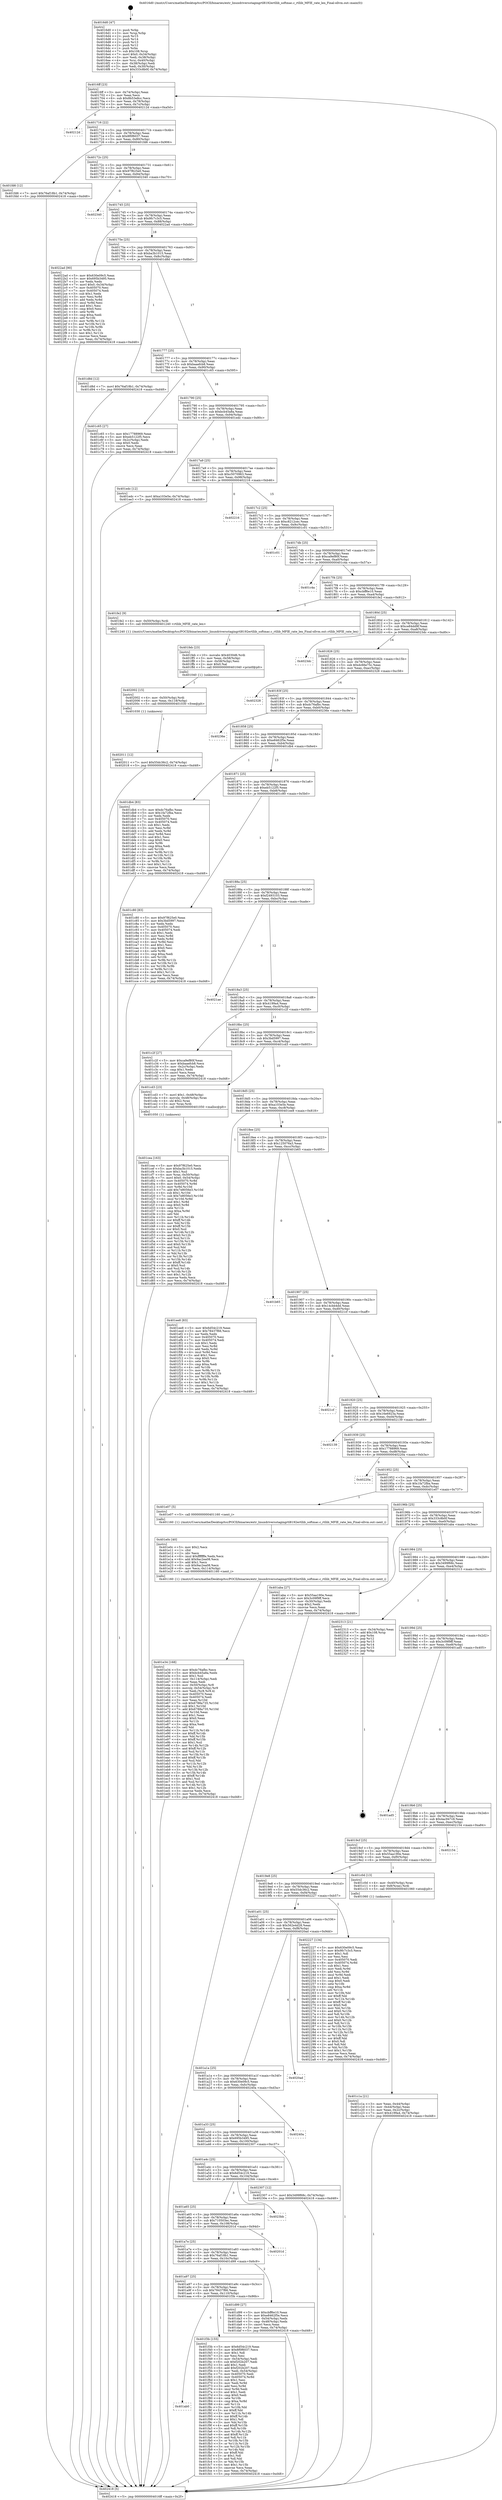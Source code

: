 digraph "0x4016d0" {
  label = "0x4016d0 (/mnt/c/Users/mathe/Desktop/tcc/POCII/binaries/extr_linuxdriversstagingrtl8192ertllib_softmac.c_rtllib_MFIE_rate_len_Final-ollvm.out::main(0))"
  labelloc = "t"
  node[shape=record]

  Entry [label="",width=0.3,height=0.3,shape=circle,fillcolor=black,style=filled]
  "0x4016ff" [label="{
     0x4016ff [23]\l
     | [instrs]\l
     &nbsp;&nbsp;0x4016ff \<+3\>: mov -0x74(%rbp),%eax\l
     &nbsp;&nbsp;0x401702 \<+2\>: mov %eax,%ecx\l
     &nbsp;&nbsp;0x401704 \<+6\>: sub $0x8b53e8cc,%ecx\l
     &nbsp;&nbsp;0x40170a \<+3\>: mov %eax,-0x78(%rbp)\l
     &nbsp;&nbsp;0x40170d \<+3\>: mov %ecx,-0x7c(%rbp)\l
     &nbsp;&nbsp;0x401710 \<+6\>: je 000000000040212d \<main+0xa5d\>\l
  }"]
  "0x40212d" [label="{
     0x40212d\l
  }", style=dashed]
  "0x401716" [label="{
     0x401716 [22]\l
     | [instrs]\l
     &nbsp;&nbsp;0x401716 \<+5\>: jmp 000000000040171b \<main+0x4b\>\l
     &nbsp;&nbsp;0x40171b \<+3\>: mov -0x78(%rbp),%eax\l
     &nbsp;&nbsp;0x40171e \<+5\>: sub $0x8f0f6037,%eax\l
     &nbsp;&nbsp;0x401723 \<+3\>: mov %eax,-0x80(%rbp)\l
     &nbsp;&nbsp;0x401726 \<+6\>: je 0000000000401fd6 \<main+0x906\>\l
  }"]
  Exit [label="",width=0.3,height=0.3,shape=circle,fillcolor=black,style=filled,peripheries=2]
  "0x401fd6" [label="{
     0x401fd6 [12]\l
     | [instrs]\l
     &nbsp;&nbsp;0x401fd6 \<+7\>: movl $0x76af18b1,-0x74(%rbp)\l
     &nbsp;&nbsp;0x401fdd \<+5\>: jmp 0000000000402418 \<main+0xd48\>\l
  }"]
  "0x40172c" [label="{
     0x40172c [25]\l
     | [instrs]\l
     &nbsp;&nbsp;0x40172c \<+5\>: jmp 0000000000401731 \<main+0x61\>\l
     &nbsp;&nbsp;0x401731 \<+3\>: mov -0x78(%rbp),%eax\l
     &nbsp;&nbsp;0x401734 \<+5\>: sub $0x97f625e0,%eax\l
     &nbsp;&nbsp;0x401739 \<+6\>: mov %eax,-0x84(%rbp)\l
     &nbsp;&nbsp;0x40173f \<+6\>: je 0000000000402340 \<main+0xc70\>\l
  }"]
  "0x402011" [label="{
     0x402011 [12]\l
     | [instrs]\l
     &nbsp;&nbsp;0x402011 \<+7\>: movl $0x55dc36c2,-0x74(%rbp)\l
     &nbsp;&nbsp;0x402018 \<+5\>: jmp 0000000000402418 \<main+0xd48\>\l
  }"]
  "0x402340" [label="{
     0x402340\l
  }", style=dashed]
  "0x401745" [label="{
     0x401745 [25]\l
     | [instrs]\l
     &nbsp;&nbsp;0x401745 \<+5\>: jmp 000000000040174a \<main+0x7a\>\l
     &nbsp;&nbsp;0x40174a \<+3\>: mov -0x78(%rbp),%eax\l
     &nbsp;&nbsp;0x40174d \<+5\>: sub $0x9fc7c3c5,%eax\l
     &nbsp;&nbsp;0x401752 \<+6\>: mov %eax,-0x88(%rbp)\l
     &nbsp;&nbsp;0x401758 \<+6\>: je 00000000004022ad \<main+0xbdd\>\l
  }"]
  "0x402002" [label="{
     0x402002 [15]\l
     | [instrs]\l
     &nbsp;&nbsp;0x402002 \<+4\>: mov -0x50(%rbp),%rdi\l
     &nbsp;&nbsp;0x402006 \<+6\>: mov %eax,-0x118(%rbp)\l
     &nbsp;&nbsp;0x40200c \<+5\>: call 0000000000401030 \<free@plt\>\l
     | [calls]\l
     &nbsp;&nbsp;0x401030 \{1\} (unknown)\l
  }"]
  "0x4022ad" [label="{
     0x4022ad [90]\l
     | [instrs]\l
     &nbsp;&nbsp;0x4022ad \<+5\>: mov $0x630e09c5,%eax\l
     &nbsp;&nbsp;0x4022b2 \<+5\>: mov $0x695b3495,%ecx\l
     &nbsp;&nbsp;0x4022b7 \<+2\>: xor %edx,%edx\l
     &nbsp;&nbsp;0x4022b9 \<+7\>: movl $0x0,-0x34(%rbp)\l
     &nbsp;&nbsp;0x4022c0 \<+7\>: mov 0x405070,%esi\l
     &nbsp;&nbsp;0x4022c7 \<+7\>: mov 0x405074,%edi\l
     &nbsp;&nbsp;0x4022ce \<+3\>: sub $0x1,%edx\l
     &nbsp;&nbsp;0x4022d1 \<+3\>: mov %esi,%r8d\l
     &nbsp;&nbsp;0x4022d4 \<+3\>: add %edx,%r8d\l
     &nbsp;&nbsp;0x4022d7 \<+4\>: imul %r8d,%esi\l
     &nbsp;&nbsp;0x4022db \<+3\>: and $0x1,%esi\l
     &nbsp;&nbsp;0x4022de \<+3\>: cmp $0x0,%esi\l
     &nbsp;&nbsp;0x4022e1 \<+4\>: sete %r9b\l
     &nbsp;&nbsp;0x4022e5 \<+3\>: cmp $0xa,%edi\l
     &nbsp;&nbsp;0x4022e8 \<+4\>: setl %r10b\l
     &nbsp;&nbsp;0x4022ec \<+3\>: mov %r9b,%r11b\l
     &nbsp;&nbsp;0x4022ef \<+3\>: and %r10b,%r11b\l
     &nbsp;&nbsp;0x4022f2 \<+3\>: xor %r10b,%r9b\l
     &nbsp;&nbsp;0x4022f5 \<+3\>: or %r9b,%r11b\l
     &nbsp;&nbsp;0x4022f8 \<+4\>: test $0x1,%r11b\l
     &nbsp;&nbsp;0x4022fc \<+3\>: cmovne %ecx,%eax\l
     &nbsp;&nbsp;0x4022ff \<+3\>: mov %eax,-0x74(%rbp)\l
     &nbsp;&nbsp;0x402302 \<+5\>: jmp 0000000000402418 \<main+0xd48\>\l
  }"]
  "0x40175e" [label="{
     0x40175e [25]\l
     | [instrs]\l
     &nbsp;&nbsp;0x40175e \<+5\>: jmp 0000000000401763 \<main+0x93\>\l
     &nbsp;&nbsp;0x401763 \<+3\>: mov -0x78(%rbp),%eax\l
     &nbsp;&nbsp;0x401766 \<+5\>: sub $0xba3b1015,%eax\l
     &nbsp;&nbsp;0x40176b \<+6\>: mov %eax,-0x8c(%rbp)\l
     &nbsp;&nbsp;0x401771 \<+6\>: je 0000000000401d8d \<main+0x6bd\>\l
  }"]
  "0x401feb" [label="{
     0x401feb [23]\l
     | [instrs]\l
     &nbsp;&nbsp;0x401feb \<+10\>: movabs $0x4030d6,%rdi\l
     &nbsp;&nbsp;0x401ff5 \<+3\>: mov %eax,-0x58(%rbp)\l
     &nbsp;&nbsp;0x401ff8 \<+3\>: mov -0x58(%rbp),%esi\l
     &nbsp;&nbsp;0x401ffb \<+2\>: mov $0x0,%al\l
     &nbsp;&nbsp;0x401ffd \<+5\>: call 0000000000401040 \<printf@plt\>\l
     | [calls]\l
     &nbsp;&nbsp;0x401040 \{1\} (unknown)\l
  }"]
  "0x401d8d" [label="{
     0x401d8d [12]\l
     | [instrs]\l
     &nbsp;&nbsp;0x401d8d \<+7\>: movl $0x76af18b1,-0x74(%rbp)\l
     &nbsp;&nbsp;0x401d94 \<+5\>: jmp 0000000000402418 \<main+0xd48\>\l
  }"]
  "0x401777" [label="{
     0x401777 [25]\l
     | [instrs]\l
     &nbsp;&nbsp;0x401777 \<+5\>: jmp 000000000040177c \<main+0xac\>\l
     &nbsp;&nbsp;0x40177c \<+3\>: mov -0x78(%rbp),%eax\l
     &nbsp;&nbsp;0x40177f \<+5\>: sub $0xbaaefcb8,%eax\l
     &nbsp;&nbsp;0x401784 \<+6\>: mov %eax,-0x90(%rbp)\l
     &nbsp;&nbsp;0x40178a \<+6\>: je 0000000000401c65 \<main+0x595\>\l
  }"]
  "0x401ab0" [label="{
     0x401ab0\l
  }", style=dashed]
  "0x401c65" [label="{
     0x401c65 [27]\l
     | [instrs]\l
     &nbsp;&nbsp;0x401c65 \<+5\>: mov $0x17788969,%eax\l
     &nbsp;&nbsp;0x401c6a \<+5\>: mov $0xeb5122f5,%ecx\l
     &nbsp;&nbsp;0x401c6f \<+3\>: mov -0x2c(%rbp),%edx\l
     &nbsp;&nbsp;0x401c72 \<+3\>: cmp $0x0,%edx\l
     &nbsp;&nbsp;0x401c75 \<+3\>: cmove %ecx,%eax\l
     &nbsp;&nbsp;0x401c78 \<+3\>: mov %eax,-0x74(%rbp)\l
     &nbsp;&nbsp;0x401c7b \<+5\>: jmp 0000000000402418 \<main+0xd48\>\l
  }"]
  "0x401790" [label="{
     0x401790 [25]\l
     | [instrs]\l
     &nbsp;&nbsp;0x401790 \<+5\>: jmp 0000000000401795 \<main+0xc5\>\l
     &nbsp;&nbsp;0x401795 \<+3\>: mov -0x78(%rbp),%eax\l
     &nbsp;&nbsp;0x401798 \<+5\>: sub $0xbcb45a8a,%eax\l
     &nbsp;&nbsp;0x40179d \<+6\>: mov %eax,-0x94(%rbp)\l
     &nbsp;&nbsp;0x4017a3 \<+6\>: je 0000000000401edc \<main+0x80c\>\l
  }"]
  "0x401f3b" [label="{
     0x401f3b [155]\l
     | [instrs]\l
     &nbsp;&nbsp;0x401f3b \<+5\>: mov $0x6d54c219,%eax\l
     &nbsp;&nbsp;0x401f40 \<+5\>: mov $0x8f0f6037,%ecx\l
     &nbsp;&nbsp;0x401f45 \<+2\>: mov $0x1,%dl\l
     &nbsp;&nbsp;0x401f47 \<+2\>: xor %esi,%esi\l
     &nbsp;&nbsp;0x401f49 \<+3\>: mov -0x54(%rbp),%edi\l
     &nbsp;&nbsp;0x401f4c \<+6\>: sub $0xf202b207,%edi\l
     &nbsp;&nbsp;0x401f52 \<+3\>: add $0x1,%edi\l
     &nbsp;&nbsp;0x401f55 \<+6\>: add $0xf202b207,%edi\l
     &nbsp;&nbsp;0x401f5b \<+3\>: mov %edi,-0x54(%rbp)\l
     &nbsp;&nbsp;0x401f5e \<+7\>: mov 0x405070,%edi\l
     &nbsp;&nbsp;0x401f65 \<+8\>: mov 0x405074,%r8d\l
     &nbsp;&nbsp;0x401f6d \<+3\>: sub $0x1,%esi\l
     &nbsp;&nbsp;0x401f70 \<+3\>: mov %edi,%r9d\l
     &nbsp;&nbsp;0x401f73 \<+3\>: add %esi,%r9d\l
     &nbsp;&nbsp;0x401f76 \<+4\>: imul %r9d,%edi\l
     &nbsp;&nbsp;0x401f7a \<+3\>: and $0x1,%edi\l
     &nbsp;&nbsp;0x401f7d \<+3\>: cmp $0x0,%edi\l
     &nbsp;&nbsp;0x401f80 \<+4\>: sete %r10b\l
     &nbsp;&nbsp;0x401f84 \<+4\>: cmp $0xa,%r8d\l
     &nbsp;&nbsp;0x401f88 \<+4\>: setl %r11b\l
     &nbsp;&nbsp;0x401f8c \<+3\>: mov %r10b,%bl\l
     &nbsp;&nbsp;0x401f8f \<+3\>: xor $0xff,%bl\l
     &nbsp;&nbsp;0x401f92 \<+3\>: mov %r11b,%r14b\l
     &nbsp;&nbsp;0x401f95 \<+4\>: xor $0xff,%r14b\l
     &nbsp;&nbsp;0x401f99 \<+3\>: xor $0x1,%dl\l
     &nbsp;&nbsp;0x401f9c \<+3\>: mov %bl,%r15b\l
     &nbsp;&nbsp;0x401f9f \<+4\>: and $0xff,%r15b\l
     &nbsp;&nbsp;0x401fa3 \<+3\>: and %dl,%r10b\l
     &nbsp;&nbsp;0x401fa6 \<+3\>: mov %r14b,%r12b\l
     &nbsp;&nbsp;0x401fa9 \<+4\>: and $0xff,%r12b\l
     &nbsp;&nbsp;0x401fad \<+3\>: and %dl,%r11b\l
     &nbsp;&nbsp;0x401fb0 \<+3\>: or %r10b,%r15b\l
     &nbsp;&nbsp;0x401fb3 \<+3\>: or %r11b,%r12b\l
     &nbsp;&nbsp;0x401fb6 \<+3\>: xor %r12b,%r15b\l
     &nbsp;&nbsp;0x401fb9 \<+3\>: or %r14b,%bl\l
     &nbsp;&nbsp;0x401fbc \<+3\>: xor $0xff,%bl\l
     &nbsp;&nbsp;0x401fbf \<+3\>: or $0x1,%dl\l
     &nbsp;&nbsp;0x401fc2 \<+2\>: and %dl,%bl\l
     &nbsp;&nbsp;0x401fc4 \<+3\>: or %bl,%r15b\l
     &nbsp;&nbsp;0x401fc7 \<+4\>: test $0x1,%r15b\l
     &nbsp;&nbsp;0x401fcb \<+3\>: cmovne %ecx,%eax\l
     &nbsp;&nbsp;0x401fce \<+3\>: mov %eax,-0x74(%rbp)\l
     &nbsp;&nbsp;0x401fd1 \<+5\>: jmp 0000000000402418 \<main+0xd48\>\l
  }"]
  "0x401edc" [label="{
     0x401edc [12]\l
     | [instrs]\l
     &nbsp;&nbsp;0x401edc \<+7\>: movl $0xa103e5e,-0x74(%rbp)\l
     &nbsp;&nbsp;0x401ee3 \<+5\>: jmp 0000000000402418 \<main+0xd48\>\l
  }"]
  "0x4017a9" [label="{
     0x4017a9 [25]\l
     | [instrs]\l
     &nbsp;&nbsp;0x4017a9 \<+5\>: jmp 00000000004017ae \<main+0xde\>\l
     &nbsp;&nbsp;0x4017ae \<+3\>: mov -0x78(%rbp),%eax\l
     &nbsp;&nbsp;0x4017b1 \<+5\>: sub $0xc5070963,%eax\l
     &nbsp;&nbsp;0x4017b6 \<+6\>: mov %eax,-0x98(%rbp)\l
     &nbsp;&nbsp;0x4017bc \<+6\>: je 0000000000402216 \<main+0xb46\>\l
  }"]
  "0x401e34" [label="{
     0x401e34 [168]\l
     | [instrs]\l
     &nbsp;&nbsp;0x401e34 \<+5\>: mov $0xdc76afbc,%ecx\l
     &nbsp;&nbsp;0x401e39 \<+5\>: mov $0xbcb45a8a,%edx\l
     &nbsp;&nbsp;0x401e3e \<+3\>: mov $0x1,%sil\l
     &nbsp;&nbsp;0x401e41 \<+6\>: mov -0x114(%rbp),%edi\l
     &nbsp;&nbsp;0x401e47 \<+3\>: imul %eax,%edi\l
     &nbsp;&nbsp;0x401e4a \<+4\>: mov -0x50(%rbp),%r8\l
     &nbsp;&nbsp;0x401e4e \<+4\>: movslq -0x54(%rbp),%r9\l
     &nbsp;&nbsp;0x401e52 \<+4\>: mov %edi,(%r8,%r9,4)\l
     &nbsp;&nbsp;0x401e56 \<+7\>: mov 0x405070,%eax\l
     &nbsp;&nbsp;0x401e5d \<+7\>: mov 0x405074,%edi\l
     &nbsp;&nbsp;0x401e64 \<+3\>: mov %eax,%r10d\l
     &nbsp;&nbsp;0x401e67 \<+7\>: sub $0x6788a735,%r10d\l
     &nbsp;&nbsp;0x401e6e \<+4\>: sub $0x1,%r10d\l
     &nbsp;&nbsp;0x401e72 \<+7\>: add $0x6788a735,%r10d\l
     &nbsp;&nbsp;0x401e79 \<+4\>: imul %r10d,%eax\l
     &nbsp;&nbsp;0x401e7d \<+3\>: and $0x1,%eax\l
     &nbsp;&nbsp;0x401e80 \<+3\>: cmp $0x0,%eax\l
     &nbsp;&nbsp;0x401e83 \<+4\>: sete %r11b\l
     &nbsp;&nbsp;0x401e87 \<+3\>: cmp $0xa,%edi\l
     &nbsp;&nbsp;0x401e8a \<+3\>: setl %bl\l
     &nbsp;&nbsp;0x401e8d \<+3\>: mov %r11b,%r14b\l
     &nbsp;&nbsp;0x401e90 \<+4\>: xor $0xff,%r14b\l
     &nbsp;&nbsp;0x401e94 \<+3\>: mov %bl,%r15b\l
     &nbsp;&nbsp;0x401e97 \<+4\>: xor $0xff,%r15b\l
     &nbsp;&nbsp;0x401e9b \<+4\>: xor $0x1,%sil\l
     &nbsp;&nbsp;0x401e9f \<+3\>: mov %r14b,%r12b\l
     &nbsp;&nbsp;0x401ea2 \<+4\>: and $0xff,%r12b\l
     &nbsp;&nbsp;0x401ea6 \<+3\>: and %sil,%r11b\l
     &nbsp;&nbsp;0x401ea9 \<+3\>: mov %r15b,%r13b\l
     &nbsp;&nbsp;0x401eac \<+4\>: and $0xff,%r13b\l
     &nbsp;&nbsp;0x401eb0 \<+3\>: and %sil,%bl\l
     &nbsp;&nbsp;0x401eb3 \<+3\>: or %r11b,%r12b\l
     &nbsp;&nbsp;0x401eb6 \<+3\>: or %bl,%r13b\l
     &nbsp;&nbsp;0x401eb9 \<+3\>: xor %r13b,%r12b\l
     &nbsp;&nbsp;0x401ebc \<+3\>: or %r15b,%r14b\l
     &nbsp;&nbsp;0x401ebf \<+4\>: xor $0xff,%r14b\l
     &nbsp;&nbsp;0x401ec3 \<+4\>: or $0x1,%sil\l
     &nbsp;&nbsp;0x401ec7 \<+3\>: and %sil,%r14b\l
     &nbsp;&nbsp;0x401eca \<+3\>: or %r14b,%r12b\l
     &nbsp;&nbsp;0x401ecd \<+4\>: test $0x1,%r12b\l
     &nbsp;&nbsp;0x401ed1 \<+3\>: cmovne %edx,%ecx\l
     &nbsp;&nbsp;0x401ed4 \<+3\>: mov %ecx,-0x74(%rbp)\l
     &nbsp;&nbsp;0x401ed7 \<+5\>: jmp 0000000000402418 \<main+0xd48\>\l
  }"]
  "0x402216" [label="{
     0x402216\l
  }", style=dashed]
  "0x4017c2" [label="{
     0x4017c2 [25]\l
     | [instrs]\l
     &nbsp;&nbsp;0x4017c2 \<+5\>: jmp 00000000004017c7 \<main+0xf7\>\l
     &nbsp;&nbsp;0x4017c7 \<+3\>: mov -0x78(%rbp),%eax\l
     &nbsp;&nbsp;0x4017ca \<+5\>: sub $0xc8212cec,%eax\l
     &nbsp;&nbsp;0x4017cf \<+6\>: mov %eax,-0x9c(%rbp)\l
     &nbsp;&nbsp;0x4017d5 \<+6\>: je 0000000000401c01 \<main+0x531\>\l
  }"]
  "0x401e0c" [label="{
     0x401e0c [40]\l
     | [instrs]\l
     &nbsp;&nbsp;0x401e0c \<+5\>: mov $0x2,%ecx\l
     &nbsp;&nbsp;0x401e11 \<+1\>: cltd\l
     &nbsp;&nbsp;0x401e12 \<+2\>: idiv %ecx\l
     &nbsp;&nbsp;0x401e14 \<+6\>: imul $0xfffffffe,%edx,%ecx\l
     &nbsp;&nbsp;0x401e1a \<+6\>: add $0x9ac2ea08,%ecx\l
     &nbsp;&nbsp;0x401e20 \<+3\>: add $0x1,%ecx\l
     &nbsp;&nbsp;0x401e23 \<+6\>: sub $0x9ac2ea08,%ecx\l
     &nbsp;&nbsp;0x401e29 \<+6\>: mov %ecx,-0x114(%rbp)\l
     &nbsp;&nbsp;0x401e2f \<+5\>: call 0000000000401160 \<next_i\>\l
     | [calls]\l
     &nbsp;&nbsp;0x401160 \{1\} (/mnt/c/Users/mathe/Desktop/tcc/POCII/binaries/extr_linuxdriversstagingrtl8192ertllib_softmac.c_rtllib_MFIE_rate_len_Final-ollvm.out::next_i)\l
  }"]
  "0x401c01" [label="{
     0x401c01\l
  }", style=dashed]
  "0x4017db" [label="{
     0x4017db [25]\l
     | [instrs]\l
     &nbsp;&nbsp;0x4017db \<+5\>: jmp 00000000004017e0 \<main+0x110\>\l
     &nbsp;&nbsp;0x4017e0 \<+3\>: mov -0x78(%rbp),%eax\l
     &nbsp;&nbsp;0x4017e3 \<+5\>: sub $0xca9ef80f,%eax\l
     &nbsp;&nbsp;0x4017e8 \<+6\>: mov %eax,-0xa0(%rbp)\l
     &nbsp;&nbsp;0x4017ee \<+6\>: je 0000000000401c4a \<main+0x57a\>\l
  }"]
  "0x401a97" [label="{
     0x401a97 [25]\l
     | [instrs]\l
     &nbsp;&nbsp;0x401a97 \<+5\>: jmp 0000000000401a9c \<main+0x3cc\>\l
     &nbsp;&nbsp;0x401a9c \<+3\>: mov -0x78(%rbp),%eax\l
     &nbsp;&nbsp;0x401a9f \<+5\>: sub $0x78437f66,%eax\l
     &nbsp;&nbsp;0x401aa4 \<+6\>: mov %eax,-0x110(%rbp)\l
     &nbsp;&nbsp;0x401aaa \<+6\>: je 0000000000401f3b \<main+0x86b\>\l
  }"]
  "0x401c4a" [label="{
     0x401c4a\l
  }", style=dashed]
  "0x4017f4" [label="{
     0x4017f4 [25]\l
     | [instrs]\l
     &nbsp;&nbsp;0x4017f4 \<+5\>: jmp 00000000004017f9 \<main+0x129\>\l
     &nbsp;&nbsp;0x4017f9 \<+3\>: mov -0x78(%rbp),%eax\l
     &nbsp;&nbsp;0x4017fc \<+5\>: sub $0xcbff6e10,%eax\l
     &nbsp;&nbsp;0x401801 \<+6\>: mov %eax,-0xa4(%rbp)\l
     &nbsp;&nbsp;0x401807 \<+6\>: je 0000000000401fe2 \<main+0x912\>\l
  }"]
  "0x401d99" [label="{
     0x401d99 [27]\l
     | [instrs]\l
     &nbsp;&nbsp;0x401d99 \<+5\>: mov $0xcbff6e10,%eax\l
     &nbsp;&nbsp;0x401d9e \<+5\>: mov $0xe8462f5e,%ecx\l
     &nbsp;&nbsp;0x401da3 \<+3\>: mov -0x54(%rbp),%edx\l
     &nbsp;&nbsp;0x401da6 \<+3\>: cmp -0x48(%rbp),%edx\l
     &nbsp;&nbsp;0x401da9 \<+3\>: cmovl %ecx,%eax\l
     &nbsp;&nbsp;0x401dac \<+3\>: mov %eax,-0x74(%rbp)\l
     &nbsp;&nbsp;0x401daf \<+5\>: jmp 0000000000402418 \<main+0xd48\>\l
  }"]
  "0x401fe2" [label="{
     0x401fe2 [9]\l
     | [instrs]\l
     &nbsp;&nbsp;0x401fe2 \<+4\>: mov -0x50(%rbp),%rdi\l
     &nbsp;&nbsp;0x401fe6 \<+5\>: call 0000000000401240 \<rtllib_MFIE_rate_len\>\l
     | [calls]\l
     &nbsp;&nbsp;0x401240 \{1\} (/mnt/c/Users/mathe/Desktop/tcc/POCII/binaries/extr_linuxdriversstagingrtl8192ertllib_softmac.c_rtllib_MFIE_rate_len_Final-ollvm.out::rtllib_MFIE_rate_len)\l
  }"]
  "0x40180d" [label="{
     0x40180d [25]\l
     | [instrs]\l
     &nbsp;&nbsp;0x40180d \<+5\>: jmp 0000000000401812 \<main+0x142\>\l
     &nbsp;&nbsp;0x401812 \<+3\>: mov -0x78(%rbp),%eax\l
     &nbsp;&nbsp;0x401815 \<+5\>: sub $0xce84dd9f,%eax\l
     &nbsp;&nbsp;0x40181a \<+6\>: mov %eax,-0xa8(%rbp)\l
     &nbsp;&nbsp;0x401820 \<+6\>: je 00000000004023dc \<main+0xd0c\>\l
  }"]
  "0x401a7e" [label="{
     0x401a7e [25]\l
     | [instrs]\l
     &nbsp;&nbsp;0x401a7e \<+5\>: jmp 0000000000401a83 \<main+0x3b3\>\l
     &nbsp;&nbsp;0x401a83 \<+3\>: mov -0x78(%rbp),%eax\l
     &nbsp;&nbsp;0x401a86 \<+5\>: sub $0x76af18b1,%eax\l
     &nbsp;&nbsp;0x401a8b \<+6\>: mov %eax,-0x10c(%rbp)\l
     &nbsp;&nbsp;0x401a91 \<+6\>: je 0000000000401d99 \<main+0x6c9\>\l
  }"]
  "0x4023dc" [label="{
     0x4023dc\l
  }", style=dashed]
  "0x401826" [label="{
     0x401826 [25]\l
     | [instrs]\l
     &nbsp;&nbsp;0x401826 \<+5\>: jmp 000000000040182b \<main+0x15b\>\l
     &nbsp;&nbsp;0x40182b \<+3\>: mov -0x78(%rbp),%eax\l
     &nbsp;&nbsp;0x40182e \<+5\>: sub $0xdc66e75c,%eax\l
     &nbsp;&nbsp;0x401833 \<+6\>: mov %eax,-0xac(%rbp)\l
     &nbsp;&nbsp;0x401839 \<+6\>: je 0000000000402328 \<main+0xc58\>\l
  }"]
  "0x40201d" [label="{
     0x40201d\l
  }", style=dashed]
  "0x402328" [label="{
     0x402328\l
  }", style=dashed]
  "0x40183f" [label="{
     0x40183f [25]\l
     | [instrs]\l
     &nbsp;&nbsp;0x40183f \<+5\>: jmp 0000000000401844 \<main+0x174\>\l
     &nbsp;&nbsp;0x401844 \<+3\>: mov -0x78(%rbp),%eax\l
     &nbsp;&nbsp;0x401847 \<+5\>: sub $0xdc76afbc,%eax\l
     &nbsp;&nbsp;0x40184c \<+6\>: mov %eax,-0xb0(%rbp)\l
     &nbsp;&nbsp;0x401852 \<+6\>: je 000000000040236e \<main+0xc9e\>\l
  }"]
  "0x401a65" [label="{
     0x401a65 [25]\l
     | [instrs]\l
     &nbsp;&nbsp;0x401a65 \<+5\>: jmp 0000000000401a6a \<main+0x39a\>\l
     &nbsp;&nbsp;0x401a6a \<+3\>: mov -0x78(%rbp),%eax\l
     &nbsp;&nbsp;0x401a6d \<+5\>: sub $0x710503ec,%eax\l
     &nbsp;&nbsp;0x401a72 \<+6\>: mov %eax,-0x108(%rbp)\l
     &nbsp;&nbsp;0x401a78 \<+6\>: je 000000000040201d \<main+0x94d\>\l
  }"]
  "0x40236e" [label="{
     0x40236e\l
  }", style=dashed]
  "0x401858" [label="{
     0x401858 [25]\l
     | [instrs]\l
     &nbsp;&nbsp;0x401858 \<+5\>: jmp 000000000040185d \<main+0x18d\>\l
     &nbsp;&nbsp;0x40185d \<+3\>: mov -0x78(%rbp),%eax\l
     &nbsp;&nbsp;0x401860 \<+5\>: sub $0xe8462f5e,%eax\l
     &nbsp;&nbsp;0x401865 \<+6\>: mov %eax,-0xb4(%rbp)\l
     &nbsp;&nbsp;0x40186b \<+6\>: je 0000000000401db4 \<main+0x6e4\>\l
  }"]
  "0x4023bb" [label="{
     0x4023bb\l
  }", style=dashed]
  "0x401db4" [label="{
     0x401db4 [83]\l
     | [instrs]\l
     &nbsp;&nbsp;0x401db4 \<+5\>: mov $0xdc76afbc,%eax\l
     &nbsp;&nbsp;0x401db9 \<+5\>: mov $0x1fa72fba,%ecx\l
     &nbsp;&nbsp;0x401dbe \<+2\>: xor %edx,%edx\l
     &nbsp;&nbsp;0x401dc0 \<+7\>: mov 0x405070,%esi\l
     &nbsp;&nbsp;0x401dc7 \<+7\>: mov 0x405074,%edi\l
     &nbsp;&nbsp;0x401dce \<+3\>: sub $0x1,%edx\l
     &nbsp;&nbsp;0x401dd1 \<+3\>: mov %esi,%r8d\l
     &nbsp;&nbsp;0x401dd4 \<+3\>: add %edx,%r8d\l
     &nbsp;&nbsp;0x401dd7 \<+4\>: imul %r8d,%esi\l
     &nbsp;&nbsp;0x401ddb \<+3\>: and $0x1,%esi\l
     &nbsp;&nbsp;0x401dde \<+3\>: cmp $0x0,%esi\l
     &nbsp;&nbsp;0x401de1 \<+4\>: sete %r9b\l
     &nbsp;&nbsp;0x401de5 \<+3\>: cmp $0xa,%edi\l
     &nbsp;&nbsp;0x401de8 \<+4\>: setl %r10b\l
     &nbsp;&nbsp;0x401dec \<+3\>: mov %r9b,%r11b\l
     &nbsp;&nbsp;0x401def \<+3\>: and %r10b,%r11b\l
     &nbsp;&nbsp;0x401df2 \<+3\>: xor %r10b,%r9b\l
     &nbsp;&nbsp;0x401df5 \<+3\>: or %r9b,%r11b\l
     &nbsp;&nbsp;0x401df8 \<+4\>: test $0x1,%r11b\l
     &nbsp;&nbsp;0x401dfc \<+3\>: cmovne %ecx,%eax\l
     &nbsp;&nbsp;0x401dff \<+3\>: mov %eax,-0x74(%rbp)\l
     &nbsp;&nbsp;0x401e02 \<+5\>: jmp 0000000000402418 \<main+0xd48\>\l
  }"]
  "0x401871" [label="{
     0x401871 [25]\l
     | [instrs]\l
     &nbsp;&nbsp;0x401871 \<+5\>: jmp 0000000000401876 \<main+0x1a6\>\l
     &nbsp;&nbsp;0x401876 \<+3\>: mov -0x78(%rbp),%eax\l
     &nbsp;&nbsp;0x401879 \<+5\>: sub $0xeb5122f5,%eax\l
     &nbsp;&nbsp;0x40187e \<+6\>: mov %eax,-0xb8(%rbp)\l
     &nbsp;&nbsp;0x401884 \<+6\>: je 0000000000401c80 \<main+0x5b0\>\l
  }"]
  "0x401a4c" [label="{
     0x401a4c [25]\l
     | [instrs]\l
     &nbsp;&nbsp;0x401a4c \<+5\>: jmp 0000000000401a51 \<main+0x381\>\l
     &nbsp;&nbsp;0x401a51 \<+3\>: mov -0x78(%rbp),%eax\l
     &nbsp;&nbsp;0x401a54 \<+5\>: sub $0x6d54c219,%eax\l
     &nbsp;&nbsp;0x401a59 \<+6\>: mov %eax,-0x104(%rbp)\l
     &nbsp;&nbsp;0x401a5f \<+6\>: je 00000000004023bb \<main+0xceb\>\l
  }"]
  "0x401c80" [label="{
     0x401c80 [83]\l
     | [instrs]\l
     &nbsp;&nbsp;0x401c80 \<+5\>: mov $0x97f625e0,%eax\l
     &nbsp;&nbsp;0x401c85 \<+5\>: mov $0x3bd5997,%ecx\l
     &nbsp;&nbsp;0x401c8a \<+2\>: xor %edx,%edx\l
     &nbsp;&nbsp;0x401c8c \<+7\>: mov 0x405070,%esi\l
     &nbsp;&nbsp;0x401c93 \<+7\>: mov 0x405074,%edi\l
     &nbsp;&nbsp;0x401c9a \<+3\>: sub $0x1,%edx\l
     &nbsp;&nbsp;0x401c9d \<+3\>: mov %esi,%r8d\l
     &nbsp;&nbsp;0x401ca0 \<+3\>: add %edx,%r8d\l
     &nbsp;&nbsp;0x401ca3 \<+4\>: imul %r8d,%esi\l
     &nbsp;&nbsp;0x401ca7 \<+3\>: and $0x1,%esi\l
     &nbsp;&nbsp;0x401caa \<+3\>: cmp $0x0,%esi\l
     &nbsp;&nbsp;0x401cad \<+4\>: sete %r9b\l
     &nbsp;&nbsp;0x401cb1 \<+3\>: cmp $0xa,%edi\l
     &nbsp;&nbsp;0x401cb4 \<+4\>: setl %r10b\l
     &nbsp;&nbsp;0x401cb8 \<+3\>: mov %r9b,%r11b\l
     &nbsp;&nbsp;0x401cbb \<+3\>: and %r10b,%r11b\l
     &nbsp;&nbsp;0x401cbe \<+3\>: xor %r10b,%r9b\l
     &nbsp;&nbsp;0x401cc1 \<+3\>: or %r9b,%r11b\l
     &nbsp;&nbsp;0x401cc4 \<+4\>: test $0x1,%r11b\l
     &nbsp;&nbsp;0x401cc8 \<+3\>: cmovne %ecx,%eax\l
     &nbsp;&nbsp;0x401ccb \<+3\>: mov %eax,-0x74(%rbp)\l
     &nbsp;&nbsp;0x401cce \<+5\>: jmp 0000000000402418 \<main+0xd48\>\l
  }"]
  "0x40188a" [label="{
     0x40188a [25]\l
     | [instrs]\l
     &nbsp;&nbsp;0x40188a \<+5\>: jmp 000000000040188f \<main+0x1bf\>\l
     &nbsp;&nbsp;0x40188f \<+3\>: mov -0x78(%rbp),%eax\l
     &nbsp;&nbsp;0x401892 \<+5\>: sub $0xf2493103,%eax\l
     &nbsp;&nbsp;0x401897 \<+6\>: mov %eax,-0xbc(%rbp)\l
     &nbsp;&nbsp;0x40189d \<+6\>: je 00000000004021ae \<main+0xade\>\l
  }"]
  "0x402307" [label="{
     0x402307 [12]\l
     | [instrs]\l
     &nbsp;&nbsp;0x402307 \<+7\>: movl $0x3499f68c,-0x74(%rbp)\l
     &nbsp;&nbsp;0x40230e \<+5\>: jmp 0000000000402418 \<main+0xd48\>\l
  }"]
  "0x4021ae" [label="{
     0x4021ae\l
  }", style=dashed]
  "0x4018a3" [label="{
     0x4018a3 [25]\l
     | [instrs]\l
     &nbsp;&nbsp;0x4018a3 \<+5\>: jmp 00000000004018a8 \<main+0x1d8\>\l
     &nbsp;&nbsp;0x4018a8 \<+3\>: mov -0x78(%rbp),%eax\l
     &nbsp;&nbsp;0x4018ab \<+5\>: sub $0x4199a4,%eax\l
     &nbsp;&nbsp;0x4018b0 \<+6\>: mov %eax,-0xc0(%rbp)\l
     &nbsp;&nbsp;0x4018b6 \<+6\>: je 0000000000401c2f \<main+0x55f\>\l
  }"]
  "0x401a33" [label="{
     0x401a33 [25]\l
     | [instrs]\l
     &nbsp;&nbsp;0x401a33 \<+5\>: jmp 0000000000401a38 \<main+0x368\>\l
     &nbsp;&nbsp;0x401a38 \<+3\>: mov -0x78(%rbp),%eax\l
     &nbsp;&nbsp;0x401a3b \<+5\>: sub $0x695b3495,%eax\l
     &nbsp;&nbsp;0x401a40 \<+6\>: mov %eax,-0x100(%rbp)\l
     &nbsp;&nbsp;0x401a46 \<+6\>: je 0000000000402307 \<main+0xc37\>\l
  }"]
  "0x401c2f" [label="{
     0x401c2f [27]\l
     | [instrs]\l
     &nbsp;&nbsp;0x401c2f \<+5\>: mov $0xca9ef80f,%eax\l
     &nbsp;&nbsp;0x401c34 \<+5\>: mov $0xbaaefcb8,%ecx\l
     &nbsp;&nbsp;0x401c39 \<+3\>: mov -0x2c(%rbp),%edx\l
     &nbsp;&nbsp;0x401c3c \<+3\>: cmp $0x1,%edx\l
     &nbsp;&nbsp;0x401c3f \<+3\>: cmovl %ecx,%eax\l
     &nbsp;&nbsp;0x401c42 \<+3\>: mov %eax,-0x74(%rbp)\l
     &nbsp;&nbsp;0x401c45 \<+5\>: jmp 0000000000402418 \<main+0xd48\>\l
  }"]
  "0x4018bc" [label="{
     0x4018bc [25]\l
     | [instrs]\l
     &nbsp;&nbsp;0x4018bc \<+5\>: jmp 00000000004018c1 \<main+0x1f1\>\l
     &nbsp;&nbsp;0x4018c1 \<+3\>: mov -0x78(%rbp),%eax\l
     &nbsp;&nbsp;0x4018c4 \<+5\>: sub $0x3bd5997,%eax\l
     &nbsp;&nbsp;0x4018c9 \<+6\>: mov %eax,-0xc4(%rbp)\l
     &nbsp;&nbsp;0x4018cf \<+6\>: je 0000000000401cd3 \<main+0x603\>\l
  }"]
  "0x40240a" [label="{
     0x40240a\l
  }", style=dashed]
  "0x401cd3" [label="{
     0x401cd3 [23]\l
     | [instrs]\l
     &nbsp;&nbsp;0x401cd3 \<+7\>: movl $0x1,-0x48(%rbp)\l
     &nbsp;&nbsp;0x401cda \<+4\>: movslq -0x48(%rbp),%rax\l
     &nbsp;&nbsp;0x401cde \<+4\>: shl $0x2,%rax\l
     &nbsp;&nbsp;0x401ce2 \<+3\>: mov %rax,%rdi\l
     &nbsp;&nbsp;0x401ce5 \<+5\>: call 0000000000401050 \<malloc@plt\>\l
     | [calls]\l
     &nbsp;&nbsp;0x401050 \{1\} (unknown)\l
  }"]
  "0x4018d5" [label="{
     0x4018d5 [25]\l
     | [instrs]\l
     &nbsp;&nbsp;0x4018d5 \<+5\>: jmp 00000000004018da \<main+0x20a\>\l
     &nbsp;&nbsp;0x4018da \<+3\>: mov -0x78(%rbp),%eax\l
     &nbsp;&nbsp;0x4018dd \<+5\>: sub $0xa103e5e,%eax\l
     &nbsp;&nbsp;0x4018e2 \<+6\>: mov %eax,-0xc8(%rbp)\l
     &nbsp;&nbsp;0x4018e8 \<+6\>: je 0000000000401ee8 \<main+0x818\>\l
  }"]
  "0x401a1a" [label="{
     0x401a1a [25]\l
     | [instrs]\l
     &nbsp;&nbsp;0x401a1a \<+5\>: jmp 0000000000401a1f \<main+0x34f\>\l
     &nbsp;&nbsp;0x401a1f \<+3\>: mov -0x78(%rbp),%eax\l
     &nbsp;&nbsp;0x401a22 \<+5\>: sub $0x630e09c5,%eax\l
     &nbsp;&nbsp;0x401a27 \<+6\>: mov %eax,-0xfc(%rbp)\l
     &nbsp;&nbsp;0x401a2d \<+6\>: je 000000000040240a \<main+0xd3a\>\l
  }"]
  "0x401ee8" [label="{
     0x401ee8 [83]\l
     | [instrs]\l
     &nbsp;&nbsp;0x401ee8 \<+5\>: mov $0x6d54c219,%eax\l
     &nbsp;&nbsp;0x401eed \<+5\>: mov $0x78437f66,%ecx\l
     &nbsp;&nbsp;0x401ef2 \<+2\>: xor %edx,%edx\l
     &nbsp;&nbsp;0x401ef4 \<+7\>: mov 0x405070,%esi\l
     &nbsp;&nbsp;0x401efb \<+7\>: mov 0x405074,%edi\l
     &nbsp;&nbsp;0x401f02 \<+3\>: sub $0x1,%edx\l
     &nbsp;&nbsp;0x401f05 \<+3\>: mov %esi,%r8d\l
     &nbsp;&nbsp;0x401f08 \<+3\>: add %edx,%r8d\l
     &nbsp;&nbsp;0x401f0b \<+4\>: imul %r8d,%esi\l
     &nbsp;&nbsp;0x401f0f \<+3\>: and $0x1,%esi\l
     &nbsp;&nbsp;0x401f12 \<+3\>: cmp $0x0,%esi\l
     &nbsp;&nbsp;0x401f15 \<+4\>: sete %r9b\l
     &nbsp;&nbsp;0x401f19 \<+3\>: cmp $0xa,%edi\l
     &nbsp;&nbsp;0x401f1c \<+4\>: setl %r10b\l
     &nbsp;&nbsp;0x401f20 \<+3\>: mov %r9b,%r11b\l
     &nbsp;&nbsp;0x401f23 \<+3\>: and %r10b,%r11b\l
     &nbsp;&nbsp;0x401f26 \<+3\>: xor %r10b,%r9b\l
     &nbsp;&nbsp;0x401f29 \<+3\>: or %r9b,%r11b\l
     &nbsp;&nbsp;0x401f2c \<+4\>: test $0x1,%r11b\l
     &nbsp;&nbsp;0x401f30 \<+3\>: cmovne %ecx,%eax\l
     &nbsp;&nbsp;0x401f33 \<+3\>: mov %eax,-0x74(%rbp)\l
     &nbsp;&nbsp;0x401f36 \<+5\>: jmp 0000000000402418 \<main+0xd48\>\l
  }"]
  "0x4018ee" [label="{
     0x4018ee [25]\l
     | [instrs]\l
     &nbsp;&nbsp;0x4018ee \<+5\>: jmp 00000000004018f3 \<main+0x223\>\l
     &nbsp;&nbsp;0x4018f3 \<+3\>: mov -0x78(%rbp),%eax\l
     &nbsp;&nbsp;0x4018f6 \<+5\>: sub $0x125076a3,%eax\l
     &nbsp;&nbsp;0x4018fb \<+6\>: mov %eax,-0xcc(%rbp)\l
     &nbsp;&nbsp;0x401901 \<+6\>: je 0000000000401b65 \<main+0x495\>\l
  }"]
  "0x4020ad" [label="{
     0x4020ad\l
  }", style=dashed]
  "0x401b65" [label="{
     0x401b65\l
  }", style=dashed]
  "0x401907" [label="{
     0x401907 [25]\l
     | [instrs]\l
     &nbsp;&nbsp;0x401907 \<+5\>: jmp 000000000040190c \<main+0x23c\>\l
     &nbsp;&nbsp;0x40190c \<+3\>: mov -0x78(%rbp),%eax\l
     &nbsp;&nbsp;0x40190f \<+5\>: sub $0x14cbb4dd,%eax\l
     &nbsp;&nbsp;0x401914 \<+6\>: mov %eax,-0xd0(%rbp)\l
     &nbsp;&nbsp;0x40191a \<+6\>: je 00000000004021cf \<main+0xaff\>\l
  }"]
  "0x401a01" [label="{
     0x401a01 [25]\l
     | [instrs]\l
     &nbsp;&nbsp;0x401a01 \<+5\>: jmp 0000000000401a06 \<main+0x336\>\l
     &nbsp;&nbsp;0x401a06 \<+3\>: mov -0x78(%rbp),%eax\l
     &nbsp;&nbsp;0x401a09 \<+5\>: sub $0x562e4d28,%eax\l
     &nbsp;&nbsp;0x401a0e \<+6\>: mov %eax,-0xf8(%rbp)\l
     &nbsp;&nbsp;0x401a14 \<+6\>: je 00000000004020ad \<main+0x9dd\>\l
  }"]
  "0x4021cf" [label="{
     0x4021cf\l
  }", style=dashed]
  "0x401920" [label="{
     0x401920 [25]\l
     | [instrs]\l
     &nbsp;&nbsp;0x401920 \<+5\>: jmp 0000000000401925 \<main+0x255\>\l
     &nbsp;&nbsp;0x401925 \<+3\>: mov -0x78(%rbp),%eax\l
     &nbsp;&nbsp;0x401928 \<+5\>: sub $0x16e6923a,%eax\l
     &nbsp;&nbsp;0x40192d \<+6\>: mov %eax,-0xd4(%rbp)\l
     &nbsp;&nbsp;0x401933 \<+6\>: je 0000000000402139 \<main+0xa69\>\l
  }"]
  "0x402227" [label="{
     0x402227 [134]\l
     | [instrs]\l
     &nbsp;&nbsp;0x402227 \<+5\>: mov $0x630e09c5,%eax\l
     &nbsp;&nbsp;0x40222c \<+5\>: mov $0x9fc7c3c5,%ecx\l
     &nbsp;&nbsp;0x402231 \<+2\>: mov $0x1,%dl\l
     &nbsp;&nbsp;0x402233 \<+2\>: xor %esi,%esi\l
     &nbsp;&nbsp;0x402235 \<+7\>: mov 0x405070,%edi\l
     &nbsp;&nbsp;0x40223c \<+8\>: mov 0x405074,%r8d\l
     &nbsp;&nbsp;0x402244 \<+3\>: sub $0x1,%esi\l
     &nbsp;&nbsp;0x402247 \<+3\>: mov %edi,%r9d\l
     &nbsp;&nbsp;0x40224a \<+3\>: add %esi,%r9d\l
     &nbsp;&nbsp;0x40224d \<+4\>: imul %r9d,%edi\l
     &nbsp;&nbsp;0x402251 \<+3\>: and $0x1,%edi\l
     &nbsp;&nbsp;0x402254 \<+3\>: cmp $0x0,%edi\l
     &nbsp;&nbsp;0x402257 \<+4\>: sete %r10b\l
     &nbsp;&nbsp;0x40225b \<+4\>: cmp $0xa,%r8d\l
     &nbsp;&nbsp;0x40225f \<+4\>: setl %r11b\l
     &nbsp;&nbsp;0x402263 \<+3\>: mov %r10b,%bl\l
     &nbsp;&nbsp;0x402266 \<+3\>: xor $0xff,%bl\l
     &nbsp;&nbsp;0x402269 \<+3\>: mov %r11b,%r14b\l
     &nbsp;&nbsp;0x40226c \<+4\>: xor $0xff,%r14b\l
     &nbsp;&nbsp;0x402270 \<+3\>: xor $0x0,%dl\l
     &nbsp;&nbsp;0x402273 \<+3\>: mov %bl,%r15b\l
     &nbsp;&nbsp;0x402276 \<+4\>: and $0x0,%r15b\l
     &nbsp;&nbsp;0x40227a \<+3\>: and %dl,%r10b\l
     &nbsp;&nbsp;0x40227d \<+3\>: mov %r14b,%r12b\l
     &nbsp;&nbsp;0x402280 \<+4\>: and $0x0,%r12b\l
     &nbsp;&nbsp;0x402284 \<+3\>: and %dl,%r11b\l
     &nbsp;&nbsp;0x402287 \<+3\>: or %r10b,%r15b\l
     &nbsp;&nbsp;0x40228a \<+3\>: or %r11b,%r12b\l
     &nbsp;&nbsp;0x40228d \<+3\>: xor %r12b,%r15b\l
     &nbsp;&nbsp;0x402290 \<+3\>: or %r14b,%bl\l
     &nbsp;&nbsp;0x402293 \<+3\>: xor $0xff,%bl\l
     &nbsp;&nbsp;0x402296 \<+3\>: or $0x0,%dl\l
     &nbsp;&nbsp;0x402299 \<+2\>: and %dl,%bl\l
     &nbsp;&nbsp;0x40229b \<+3\>: or %bl,%r15b\l
     &nbsp;&nbsp;0x40229e \<+4\>: test $0x1,%r15b\l
     &nbsp;&nbsp;0x4022a2 \<+3\>: cmovne %ecx,%eax\l
     &nbsp;&nbsp;0x4022a5 \<+3\>: mov %eax,-0x74(%rbp)\l
     &nbsp;&nbsp;0x4022a8 \<+5\>: jmp 0000000000402418 \<main+0xd48\>\l
  }"]
  "0x402139" [label="{
     0x402139\l
  }", style=dashed]
  "0x401939" [label="{
     0x401939 [25]\l
     | [instrs]\l
     &nbsp;&nbsp;0x401939 \<+5\>: jmp 000000000040193e \<main+0x26e\>\l
     &nbsp;&nbsp;0x40193e \<+3\>: mov -0x78(%rbp),%eax\l
     &nbsp;&nbsp;0x401941 \<+5\>: sub $0x17788969,%eax\l
     &nbsp;&nbsp;0x401946 \<+6\>: mov %eax,-0xd8(%rbp)\l
     &nbsp;&nbsp;0x40194c \<+6\>: je 000000000040220a \<main+0xb3a\>\l
  }"]
  "0x401cea" [label="{
     0x401cea [163]\l
     | [instrs]\l
     &nbsp;&nbsp;0x401cea \<+5\>: mov $0x97f625e0,%ecx\l
     &nbsp;&nbsp;0x401cef \<+5\>: mov $0xba3b1015,%edx\l
     &nbsp;&nbsp;0x401cf4 \<+3\>: mov $0x1,%sil\l
     &nbsp;&nbsp;0x401cf7 \<+4\>: mov %rax,-0x50(%rbp)\l
     &nbsp;&nbsp;0x401cfb \<+7\>: movl $0x0,-0x54(%rbp)\l
     &nbsp;&nbsp;0x401d02 \<+8\>: mov 0x405070,%r8d\l
     &nbsp;&nbsp;0x401d0a \<+8\>: mov 0x405074,%r9d\l
     &nbsp;&nbsp;0x401d12 \<+3\>: mov %r8d,%r10d\l
     &nbsp;&nbsp;0x401d15 \<+7\>: add $0x7e8056e3,%r10d\l
     &nbsp;&nbsp;0x401d1c \<+4\>: sub $0x1,%r10d\l
     &nbsp;&nbsp;0x401d20 \<+7\>: sub $0x7e8056e3,%r10d\l
     &nbsp;&nbsp;0x401d27 \<+4\>: imul %r10d,%r8d\l
     &nbsp;&nbsp;0x401d2b \<+4\>: and $0x1,%r8d\l
     &nbsp;&nbsp;0x401d2f \<+4\>: cmp $0x0,%r8d\l
     &nbsp;&nbsp;0x401d33 \<+4\>: sete %r11b\l
     &nbsp;&nbsp;0x401d37 \<+4\>: cmp $0xa,%r9d\l
     &nbsp;&nbsp;0x401d3b \<+3\>: setl %bl\l
     &nbsp;&nbsp;0x401d3e \<+3\>: mov %r11b,%r14b\l
     &nbsp;&nbsp;0x401d41 \<+4\>: xor $0xff,%r14b\l
     &nbsp;&nbsp;0x401d45 \<+3\>: mov %bl,%r15b\l
     &nbsp;&nbsp;0x401d48 \<+4\>: xor $0xff,%r15b\l
     &nbsp;&nbsp;0x401d4c \<+4\>: xor $0x0,%sil\l
     &nbsp;&nbsp;0x401d50 \<+3\>: mov %r14b,%r12b\l
     &nbsp;&nbsp;0x401d53 \<+4\>: and $0x0,%r12b\l
     &nbsp;&nbsp;0x401d57 \<+3\>: and %sil,%r11b\l
     &nbsp;&nbsp;0x401d5a \<+3\>: mov %r15b,%r13b\l
     &nbsp;&nbsp;0x401d5d \<+4\>: and $0x0,%r13b\l
     &nbsp;&nbsp;0x401d61 \<+3\>: and %sil,%bl\l
     &nbsp;&nbsp;0x401d64 \<+3\>: or %r11b,%r12b\l
     &nbsp;&nbsp;0x401d67 \<+3\>: or %bl,%r13b\l
     &nbsp;&nbsp;0x401d6a \<+3\>: xor %r13b,%r12b\l
     &nbsp;&nbsp;0x401d6d \<+3\>: or %r15b,%r14b\l
     &nbsp;&nbsp;0x401d70 \<+4\>: xor $0xff,%r14b\l
     &nbsp;&nbsp;0x401d74 \<+4\>: or $0x0,%sil\l
     &nbsp;&nbsp;0x401d78 \<+3\>: and %sil,%r14b\l
     &nbsp;&nbsp;0x401d7b \<+3\>: or %r14b,%r12b\l
     &nbsp;&nbsp;0x401d7e \<+4\>: test $0x1,%r12b\l
     &nbsp;&nbsp;0x401d82 \<+3\>: cmovne %edx,%ecx\l
     &nbsp;&nbsp;0x401d85 \<+3\>: mov %ecx,-0x74(%rbp)\l
     &nbsp;&nbsp;0x401d88 \<+5\>: jmp 0000000000402418 \<main+0xd48\>\l
  }"]
  "0x40220a" [label="{
     0x40220a\l
  }", style=dashed]
  "0x401952" [label="{
     0x401952 [25]\l
     | [instrs]\l
     &nbsp;&nbsp;0x401952 \<+5\>: jmp 0000000000401957 \<main+0x287\>\l
     &nbsp;&nbsp;0x401957 \<+3\>: mov -0x78(%rbp),%eax\l
     &nbsp;&nbsp;0x40195a \<+5\>: sub $0x1fa72fba,%eax\l
     &nbsp;&nbsp;0x40195f \<+6\>: mov %eax,-0xdc(%rbp)\l
     &nbsp;&nbsp;0x401965 \<+6\>: je 0000000000401e07 \<main+0x737\>\l
  }"]
  "0x401c1a" [label="{
     0x401c1a [21]\l
     | [instrs]\l
     &nbsp;&nbsp;0x401c1a \<+3\>: mov %eax,-0x44(%rbp)\l
     &nbsp;&nbsp;0x401c1d \<+3\>: mov -0x44(%rbp),%eax\l
     &nbsp;&nbsp;0x401c20 \<+3\>: mov %eax,-0x2c(%rbp)\l
     &nbsp;&nbsp;0x401c23 \<+7\>: movl $0x4199a4,-0x74(%rbp)\l
     &nbsp;&nbsp;0x401c2a \<+5\>: jmp 0000000000402418 \<main+0xd48\>\l
  }"]
  "0x401e07" [label="{
     0x401e07 [5]\l
     | [instrs]\l
     &nbsp;&nbsp;0x401e07 \<+5\>: call 0000000000401160 \<next_i\>\l
     | [calls]\l
     &nbsp;&nbsp;0x401160 \{1\} (/mnt/c/Users/mathe/Desktop/tcc/POCII/binaries/extr_linuxdriversstagingrtl8192ertllib_softmac.c_rtllib_MFIE_rate_len_Final-ollvm.out::next_i)\l
  }"]
  "0x40196b" [label="{
     0x40196b [25]\l
     | [instrs]\l
     &nbsp;&nbsp;0x40196b \<+5\>: jmp 0000000000401970 \<main+0x2a0\>\l
     &nbsp;&nbsp;0x401970 \<+3\>: mov -0x78(%rbp),%eax\l
     &nbsp;&nbsp;0x401973 \<+5\>: sub $0x333c8b0f,%eax\l
     &nbsp;&nbsp;0x401978 \<+6\>: mov %eax,-0xe0(%rbp)\l
     &nbsp;&nbsp;0x40197e \<+6\>: je 0000000000401aba \<main+0x3ea\>\l
  }"]
  "0x4019e8" [label="{
     0x4019e8 [25]\l
     | [instrs]\l
     &nbsp;&nbsp;0x4019e8 \<+5\>: jmp 00000000004019ed \<main+0x31d\>\l
     &nbsp;&nbsp;0x4019ed \<+3\>: mov -0x78(%rbp),%eax\l
     &nbsp;&nbsp;0x4019f0 \<+5\>: sub $0x55dc36c2,%eax\l
     &nbsp;&nbsp;0x4019f5 \<+6\>: mov %eax,-0xf4(%rbp)\l
     &nbsp;&nbsp;0x4019fb \<+6\>: je 0000000000402227 \<main+0xb57\>\l
  }"]
  "0x401aba" [label="{
     0x401aba [27]\l
     | [instrs]\l
     &nbsp;&nbsp;0x401aba \<+5\>: mov $0x55aa190e,%eax\l
     &nbsp;&nbsp;0x401abf \<+5\>: mov $0x3c09f9ff,%ecx\l
     &nbsp;&nbsp;0x401ac4 \<+3\>: mov -0x30(%rbp),%edx\l
     &nbsp;&nbsp;0x401ac7 \<+3\>: cmp $0x2,%edx\l
     &nbsp;&nbsp;0x401aca \<+3\>: cmovne %ecx,%eax\l
     &nbsp;&nbsp;0x401acd \<+3\>: mov %eax,-0x74(%rbp)\l
     &nbsp;&nbsp;0x401ad0 \<+5\>: jmp 0000000000402418 \<main+0xd48\>\l
  }"]
  "0x401984" [label="{
     0x401984 [25]\l
     | [instrs]\l
     &nbsp;&nbsp;0x401984 \<+5\>: jmp 0000000000401989 \<main+0x2b9\>\l
     &nbsp;&nbsp;0x401989 \<+3\>: mov -0x78(%rbp),%eax\l
     &nbsp;&nbsp;0x40198c \<+5\>: sub $0x3499f68c,%eax\l
     &nbsp;&nbsp;0x401991 \<+6\>: mov %eax,-0xe4(%rbp)\l
     &nbsp;&nbsp;0x401997 \<+6\>: je 0000000000402313 \<main+0xc43\>\l
  }"]
  "0x402418" [label="{
     0x402418 [5]\l
     | [instrs]\l
     &nbsp;&nbsp;0x402418 \<+5\>: jmp 00000000004016ff \<main+0x2f\>\l
  }"]
  "0x4016d0" [label="{
     0x4016d0 [47]\l
     | [instrs]\l
     &nbsp;&nbsp;0x4016d0 \<+1\>: push %rbp\l
     &nbsp;&nbsp;0x4016d1 \<+3\>: mov %rsp,%rbp\l
     &nbsp;&nbsp;0x4016d4 \<+2\>: push %r15\l
     &nbsp;&nbsp;0x4016d6 \<+2\>: push %r14\l
     &nbsp;&nbsp;0x4016d8 \<+2\>: push %r13\l
     &nbsp;&nbsp;0x4016da \<+2\>: push %r12\l
     &nbsp;&nbsp;0x4016dc \<+1\>: push %rbx\l
     &nbsp;&nbsp;0x4016dd \<+7\>: sub $0x108,%rsp\l
     &nbsp;&nbsp;0x4016e4 \<+7\>: movl $0x0,-0x34(%rbp)\l
     &nbsp;&nbsp;0x4016eb \<+3\>: mov %edi,-0x38(%rbp)\l
     &nbsp;&nbsp;0x4016ee \<+4\>: mov %rsi,-0x40(%rbp)\l
     &nbsp;&nbsp;0x4016f2 \<+3\>: mov -0x38(%rbp),%edi\l
     &nbsp;&nbsp;0x4016f5 \<+3\>: mov %edi,-0x30(%rbp)\l
     &nbsp;&nbsp;0x4016f8 \<+7\>: movl $0x333c8b0f,-0x74(%rbp)\l
  }"]
  "0x401c0d" [label="{
     0x401c0d [13]\l
     | [instrs]\l
     &nbsp;&nbsp;0x401c0d \<+4\>: mov -0x40(%rbp),%rax\l
     &nbsp;&nbsp;0x401c11 \<+4\>: mov 0x8(%rax),%rdi\l
     &nbsp;&nbsp;0x401c15 \<+5\>: call 0000000000401060 \<atoi@plt\>\l
     | [calls]\l
     &nbsp;&nbsp;0x401060 \{1\} (unknown)\l
  }"]
  "0x402313" [label="{
     0x402313 [21]\l
     | [instrs]\l
     &nbsp;&nbsp;0x402313 \<+3\>: mov -0x34(%rbp),%eax\l
     &nbsp;&nbsp;0x402316 \<+7\>: add $0x108,%rsp\l
     &nbsp;&nbsp;0x40231d \<+1\>: pop %rbx\l
     &nbsp;&nbsp;0x40231e \<+2\>: pop %r12\l
     &nbsp;&nbsp;0x402320 \<+2\>: pop %r13\l
     &nbsp;&nbsp;0x402322 \<+2\>: pop %r14\l
     &nbsp;&nbsp;0x402324 \<+2\>: pop %r15\l
     &nbsp;&nbsp;0x402326 \<+1\>: pop %rbp\l
     &nbsp;&nbsp;0x402327 \<+1\>: ret\l
  }"]
  "0x40199d" [label="{
     0x40199d [25]\l
     | [instrs]\l
     &nbsp;&nbsp;0x40199d \<+5\>: jmp 00000000004019a2 \<main+0x2d2\>\l
     &nbsp;&nbsp;0x4019a2 \<+3\>: mov -0x78(%rbp),%eax\l
     &nbsp;&nbsp;0x4019a5 \<+5\>: sub $0x3c09f9ff,%eax\l
     &nbsp;&nbsp;0x4019aa \<+6\>: mov %eax,-0xe8(%rbp)\l
     &nbsp;&nbsp;0x4019b0 \<+6\>: je 0000000000401ad5 \<main+0x405\>\l
  }"]
  "0x4019cf" [label="{
     0x4019cf [25]\l
     | [instrs]\l
     &nbsp;&nbsp;0x4019cf \<+5\>: jmp 00000000004019d4 \<main+0x304\>\l
     &nbsp;&nbsp;0x4019d4 \<+3\>: mov -0x78(%rbp),%eax\l
     &nbsp;&nbsp;0x4019d7 \<+5\>: sub $0x55aa190e,%eax\l
     &nbsp;&nbsp;0x4019dc \<+6\>: mov %eax,-0xf0(%rbp)\l
     &nbsp;&nbsp;0x4019e2 \<+6\>: je 0000000000401c0d \<main+0x53d\>\l
  }"]
  "0x401ad5" [label="{
     0x401ad5\l
  }", style=dashed]
  "0x4019b6" [label="{
     0x4019b6 [25]\l
     | [instrs]\l
     &nbsp;&nbsp;0x4019b6 \<+5\>: jmp 00000000004019bb \<main+0x2eb\>\l
     &nbsp;&nbsp;0x4019bb \<+3\>: mov -0x78(%rbp),%eax\l
     &nbsp;&nbsp;0x4019be \<+5\>: sub $0x4ac947c9,%eax\l
     &nbsp;&nbsp;0x4019c3 \<+6\>: mov %eax,-0xec(%rbp)\l
     &nbsp;&nbsp;0x4019c9 \<+6\>: je 0000000000402154 \<main+0xa84\>\l
  }"]
  "0x402154" [label="{
     0x402154\l
  }", style=dashed]
  Entry -> "0x4016d0" [label=" 1"]
  "0x4016ff" -> "0x40212d" [label=" 0"]
  "0x4016ff" -> "0x401716" [label=" 20"]
  "0x402313" -> Exit [label=" 1"]
  "0x401716" -> "0x401fd6" [label=" 1"]
  "0x401716" -> "0x40172c" [label=" 19"]
  "0x402307" -> "0x402418" [label=" 1"]
  "0x40172c" -> "0x402340" [label=" 0"]
  "0x40172c" -> "0x401745" [label=" 19"]
  "0x4022ad" -> "0x402418" [label=" 1"]
  "0x401745" -> "0x4022ad" [label=" 1"]
  "0x401745" -> "0x40175e" [label=" 18"]
  "0x402227" -> "0x402418" [label=" 1"]
  "0x40175e" -> "0x401d8d" [label=" 1"]
  "0x40175e" -> "0x401777" [label=" 17"]
  "0x402011" -> "0x402418" [label=" 1"]
  "0x401777" -> "0x401c65" [label=" 1"]
  "0x401777" -> "0x401790" [label=" 16"]
  "0x402002" -> "0x402011" [label=" 1"]
  "0x401790" -> "0x401edc" [label=" 1"]
  "0x401790" -> "0x4017a9" [label=" 15"]
  "0x401feb" -> "0x402002" [label=" 1"]
  "0x4017a9" -> "0x402216" [label=" 0"]
  "0x4017a9" -> "0x4017c2" [label=" 15"]
  "0x401fd6" -> "0x402418" [label=" 1"]
  "0x4017c2" -> "0x401c01" [label=" 0"]
  "0x4017c2" -> "0x4017db" [label=" 15"]
  "0x401f3b" -> "0x402418" [label=" 1"]
  "0x4017db" -> "0x401c4a" [label=" 0"]
  "0x4017db" -> "0x4017f4" [label=" 15"]
  "0x401a97" -> "0x401ab0" [label=" 0"]
  "0x4017f4" -> "0x401fe2" [label=" 1"]
  "0x4017f4" -> "0x40180d" [label=" 14"]
  "0x401a97" -> "0x401f3b" [label=" 1"]
  "0x40180d" -> "0x4023dc" [label=" 0"]
  "0x40180d" -> "0x401826" [label=" 14"]
  "0x401ee8" -> "0x402418" [label=" 1"]
  "0x401826" -> "0x402328" [label=" 0"]
  "0x401826" -> "0x40183f" [label=" 14"]
  "0x401edc" -> "0x402418" [label=" 1"]
  "0x40183f" -> "0x40236e" [label=" 0"]
  "0x40183f" -> "0x401858" [label=" 14"]
  "0x401e0c" -> "0x401e34" [label=" 1"]
  "0x401858" -> "0x401db4" [label=" 1"]
  "0x401858" -> "0x401871" [label=" 13"]
  "0x401e07" -> "0x401e0c" [label=" 1"]
  "0x401871" -> "0x401c80" [label=" 1"]
  "0x401871" -> "0x40188a" [label=" 12"]
  "0x401d99" -> "0x402418" [label=" 2"]
  "0x40188a" -> "0x4021ae" [label=" 0"]
  "0x40188a" -> "0x4018a3" [label=" 12"]
  "0x401a7e" -> "0x401a97" [label=" 1"]
  "0x4018a3" -> "0x401c2f" [label=" 1"]
  "0x4018a3" -> "0x4018bc" [label=" 11"]
  "0x401fe2" -> "0x401feb" [label=" 1"]
  "0x4018bc" -> "0x401cd3" [label=" 1"]
  "0x4018bc" -> "0x4018d5" [label=" 10"]
  "0x401a65" -> "0x401a7e" [label=" 3"]
  "0x4018d5" -> "0x401ee8" [label=" 1"]
  "0x4018d5" -> "0x4018ee" [label=" 9"]
  "0x401e34" -> "0x402418" [label=" 1"]
  "0x4018ee" -> "0x401b65" [label=" 0"]
  "0x4018ee" -> "0x401907" [label=" 9"]
  "0x401a4c" -> "0x401a65" [label=" 3"]
  "0x401907" -> "0x4021cf" [label=" 0"]
  "0x401907" -> "0x401920" [label=" 9"]
  "0x401db4" -> "0x402418" [label=" 1"]
  "0x401920" -> "0x402139" [label=" 0"]
  "0x401920" -> "0x401939" [label=" 9"]
  "0x401a33" -> "0x401a4c" [label=" 3"]
  "0x401939" -> "0x40220a" [label=" 0"]
  "0x401939" -> "0x401952" [label=" 9"]
  "0x401a7e" -> "0x401d99" [label=" 2"]
  "0x401952" -> "0x401e07" [label=" 1"]
  "0x401952" -> "0x40196b" [label=" 8"]
  "0x401a1a" -> "0x401a33" [label=" 4"]
  "0x40196b" -> "0x401aba" [label=" 1"]
  "0x40196b" -> "0x401984" [label=" 7"]
  "0x401aba" -> "0x402418" [label=" 1"]
  "0x4016d0" -> "0x4016ff" [label=" 1"]
  "0x402418" -> "0x4016ff" [label=" 19"]
  "0x401a1a" -> "0x40240a" [label=" 0"]
  "0x401984" -> "0x402313" [label=" 1"]
  "0x401984" -> "0x40199d" [label=" 6"]
  "0x401a65" -> "0x40201d" [label=" 0"]
  "0x40199d" -> "0x401ad5" [label=" 0"]
  "0x40199d" -> "0x4019b6" [label=" 6"]
  "0x401a01" -> "0x4020ad" [label=" 0"]
  "0x4019b6" -> "0x402154" [label=" 0"]
  "0x4019b6" -> "0x4019cf" [label=" 6"]
  "0x401a01" -> "0x401a1a" [label=" 4"]
  "0x4019cf" -> "0x401c0d" [label=" 1"]
  "0x4019cf" -> "0x4019e8" [label=" 5"]
  "0x401c0d" -> "0x401c1a" [label=" 1"]
  "0x401c1a" -> "0x402418" [label=" 1"]
  "0x401c2f" -> "0x402418" [label=" 1"]
  "0x401c65" -> "0x402418" [label=" 1"]
  "0x401c80" -> "0x402418" [label=" 1"]
  "0x401cd3" -> "0x401cea" [label=" 1"]
  "0x401cea" -> "0x402418" [label=" 1"]
  "0x401d8d" -> "0x402418" [label=" 1"]
  "0x401a33" -> "0x402307" [label=" 1"]
  "0x4019e8" -> "0x402227" [label=" 1"]
  "0x4019e8" -> "0x401a01" [label=" 4"]
  "0x401a4c" -> "0x4023bb" [label=" 0"]
}
